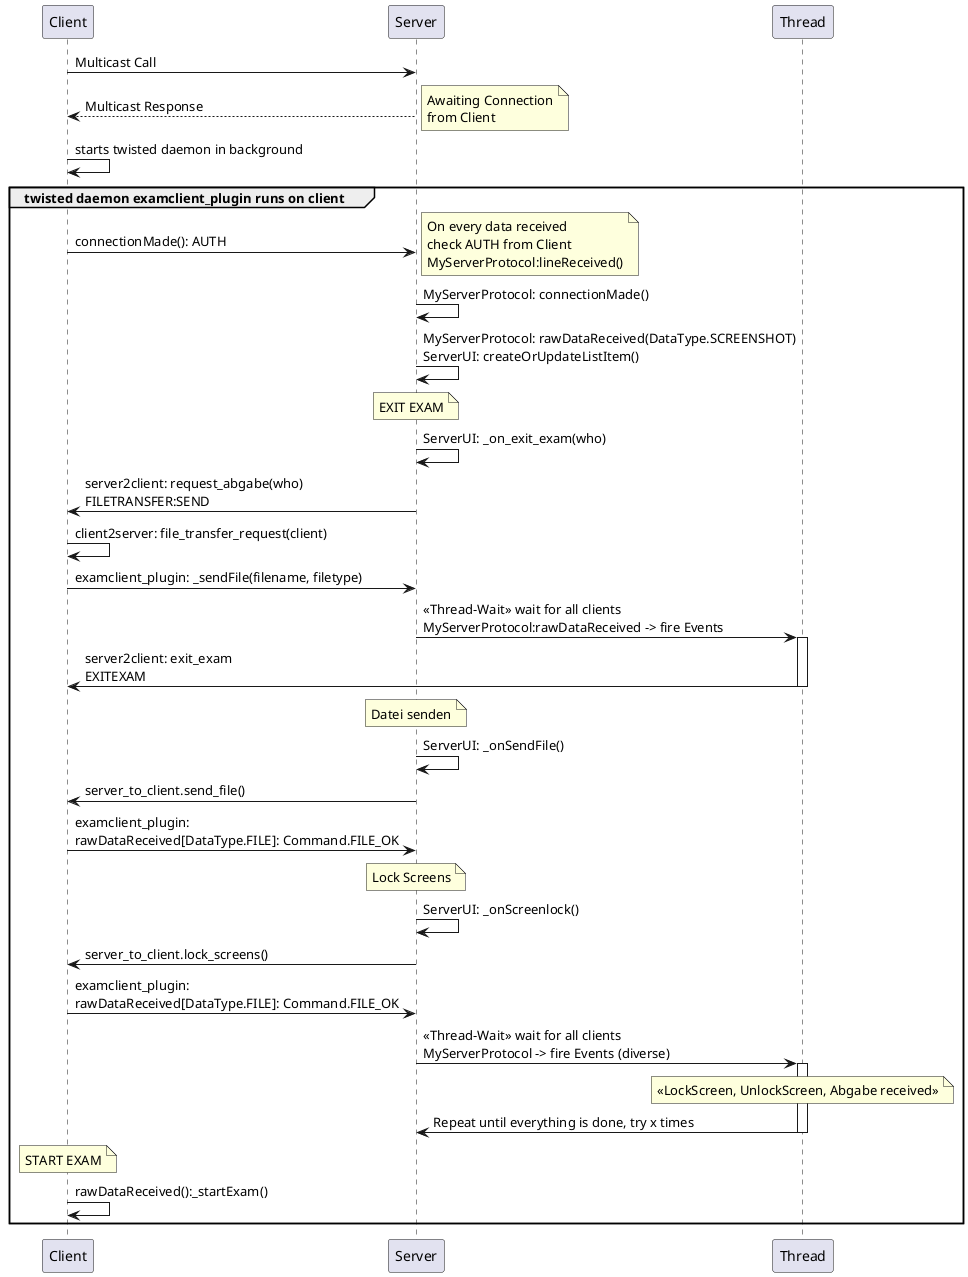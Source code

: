 @startuml
Client -> Server: Multicast Call
Server --> Client: Multicast Response
note right: Awaiting Connection\nfrom Client
Client->Client: starts twisted daemon in background

group twisted daemon examclient_plugin runs on client
	Client -> Server: connectionMade(): AUTH
	note right: On every data received\ncheck AUTH from Client\nMyServerProtocol:lineReceived()
	Server -> Server: MyServerProtocol: connectionMade()
	
	Server -> Server: MyServerProtocol: rawDataReceived(DataType.SCREENSHOT)\nServerUI: createOrUpdateListItem()
	
	note over Server: EXIT EXAM
	Server -> Server: ServerUI: _on_exit_exam(who)
	Server -> Client: server2client: request_abgabe(who)\nFILETRANSFER:SEND
	
	Client -> Client: client2server: file_transfer_request(client)
	Client -> Server: examclient_plugin: _sendFile(filename, filetype)
	
	
	Server -> Thread: << Thread-Wait >> wait for all clients\nMyServerProtocol:rawDataReceived -> fire Events
	activate Thread
	
	Thread -> Client: server2client: exit_exam\nEXITEXAM
	deactivate Thread
	
	note over Server: Datei senden
	Server -> Server: ServerUI: _onSendFile()
	Server -> Client: server_to_client.send_file()
	Client -> Server: examclient_plugin:\nrawDataReceived[DataType.FILE]: Command.FILE_OK
	
	note over Server: Lock Screens
	Server -> Server: ServerUI: _onScreenlock()
	Server -> Client: server_to_client.lock_screens()
	Client -> Server: examclient_plugin:\nrawDataReceived[DataType.FILE]: Command.FILE_OK
	
	Server -> Thread: << Thread-Wait >> wait for all clients\nMyServerProtocol -> fire Events (diverse)
	activate Thread
	note over Thread: << LockScreen, UnlockScreen, Abgabe received >>
	Thread -> Server: Repeat until everything is done, try x times
	deactivate Thread
	
	note over Client: START EXAM
	Client -> Client: rawDataReceived():_startExam()
	
	
end

@enduml 
